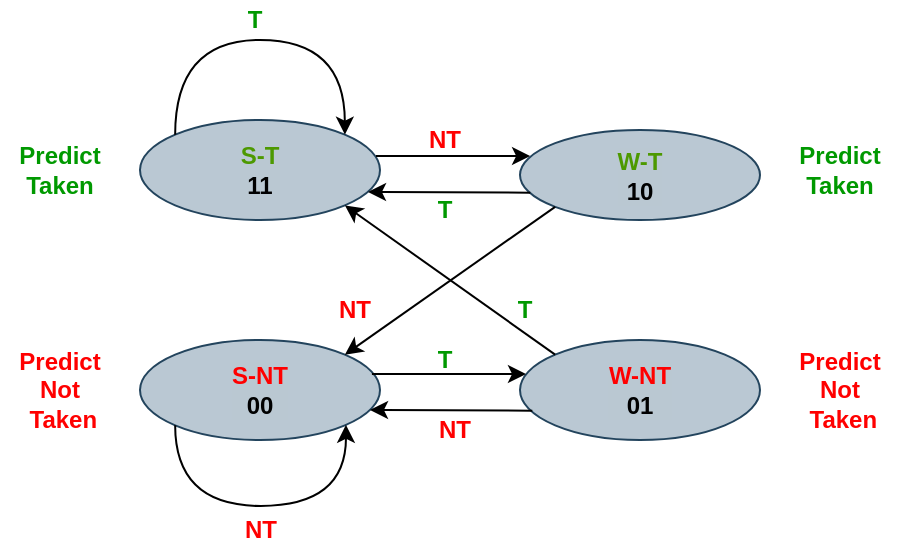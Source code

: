 <mxfile version="18.1.1" type="device"><diagram id="YlYlQi99g8IVTDB6wedQ" name="Page-1"><mxGraphModel dx="599" dy="299" grid="1" gridSize="5" guides="1" tooltips="1" connect="1" arrows="1" fold="1" page="1" pageScale="1" pageWidth="850" pageHeight="1100" math="0" shadow="0"><root><mxCell id="0"/><mxCell id="1" parent="0"/><mxCell id="YGZzry71l9wYkAwDeToe-1" value="&lt;font color=&quot;#4d9900&quot;&gt;S-T&lt;/font&gt;&lt;br&gt;11" style="ellipse;whiteSpace=wrap;html=1;fontStyle=1;labelBackgroundColor=#bac8d2;fillColor=#bac8d3;strokeColor=#23445d;" vertex="1" parent="1"><mxGeometry x="200" y="150" width="120" height="50" as="geometry"/></mxCell><mxCell id="YGZzry71l9wYkAwDeToe-2" value="&lt;font color=&quot;#4d9900&quot;&gt;W-T&lt;br&gt;&lt;/font&gt;10" style="ellipse;whiteSpace=wrap;html=1;fontStyle=1;labelBackgroundColor=#bac8d2;fillColor=#bac8d3;strokeColor=#23445d;" vertex="1" parent="1"><mxGeometry x="390" y="155" width="120" height="45" as="geometry"/></mxCell><mxCell id="YGZzry71l9wYkAwDeToe-3" value="&lt;font color=&quot;#ff0000&quot;&gt;W-NT&lt;br&gt;&lt;/font&gt;01" style="ellipse;whiteSpace=wrap;html=1;fontStyle=1;labelBackgroundColor=#bac8d2;fillColor=#bac8d3;strokeColor=#23445d;" vertex="1" parent="1"><mxGeometry x="390" y="260" width="120" height="50" as="geometry"/></mxCell><mxCell id="YGZzry71l9wYkAwDeToe-4" value="&lt;font color=&quot;#ff0000&quot;&gt;S-NT&lt;br&gt;&lt;/font&gt;00" style="ellipse;whiteSpace=wrap;html=1;fontStyle=1;labelBackgroundColor=#bac8d2;fillColor=#bac8d3;strokeColor=#23445d;" vertex="1" parent="1"><mxGeometry x="200" y="260" width="120" height="50" as="geometry"/></mxCell><mxCell id="YGZzry71l9wYkAwDeToe-13" value="" style="edgeStyle=orthogonalEdgeStyle;curved=1;rounded=0;orthogonalLoop=1;jettySize=auto;html=1;exitX=0;exitY=0;exitDx=0;exitDy=0;entryX=1;entryY=0;entryDx=0;entryDy=0;fontStyle=1" edge="1" parent="1" source="YGZzry71l9wYkAwDeToe-1" target="YGZzry71l9wYkAwDeToe-1"><mxGeometry y="10" relative="1" as="geometry"><Array as="points"><mxPoint x="217" y="110"/><mxPoint x="303" y="110"/></Array><mxPoint as="offset"/></mxGeometry></mxCell><mxCell id="YGZzry71l9wYkAwDeToe-14" style="edgeStyle=orthogonalEdgeStyle;curved=1;rounded=0;orthogonalLoop=1;jettySize=auto;html=1;exitX=0;exitY=1;exitDx=0;exitDy=0;fontStyle=1" edge="1" parent="1" source="YGZzry71l9wYkAwDeToe-4" target="YGZzry71l9wYkAwDeToe-4"><mxGeometry relative="1" as="geometry"><mxPoint x="217" y="300" as="sourcePoint"/><mxPoint x="302.792" y="299.996" as="targetPoint"/><Array as="points"><mxPoint x="217" y="343"/><mxPoint x="303" y="343"/></Array></mxGeometry></mxCell><mxCell id="YGZzry71l9wYkAwDeToe-17" value="" style="endArrow=classic;html=1;rounded=0;curved=1;entryX=0.042;entryY=0.289;entryDx=0;entryDy=0;entryPerimeter=0;fontStyle=1" edge="1" parent="1" target="YGZzry71l9wYkAwDeToe-2"><mxGeometry width="50" height="50" relative="1" as="geometry"><mxPoint x="318" y="168" as="sourcePoint"/><mxPoint x="368" y="168" as="targetPoint"/></mxGeometry></mxCell><mxCell id="YGZzry71l9wYkAwDeToe-18" value="" style="endArrow=none;html=1;rounded=0;curved=1;entryX=0.043;entryY=0.696;entryDx=0;entryDy=0;entryPerimeter=0;startArrow=classic;startFill=1;endFill=0;fontStyle=1" edge="1" parent="1" target="YGZzry71l9wYkAwDeToe-2"><mxGeometry width="50" height="50" relative="1" as="geometry"><mxPoint x="314" y="186" as="sourcePoint"/><mxPoint x="393.56" y="186.23" as="targetPoint"/></mxGeometry></mxCell><mxCell id="YGZzry71l9wYkAwDeToe-19" value="" style="endArrow=classic;html=1;rounded=0;curved=1;entryX=0.042;entryY=0.289;entryDx=0;entryDy=0;entryPerimeter=0;fontStyle=1" edge="1" parent="1"><mxGeometry width="50" height="50" relative="1" as="geometry"><mxPoint x="315.96" y="277" as="sourcePoint"/><mxPoint x="393.0" y="277.005" as="targetPoint"/></mxGeometry></mxCell><mxCell id="YGZzry71l9wYkAwDeToe-20" value="" style="endArrow=none;html=1;rounded=0;curved=1;entryX=0.043;entryY=0.696;entryDx=0;entryDy=0;entryPerimeter=0;startArrow=classic;startFill=1;endFill=0;fontStyle=1" edge="1" parent="1"><mxGeometry width="50" height="50" relative="1" as="geometry"><mxPoint x="315" y="295" as="sourcePoint"/><mxPoint x="396.16" y="295.32" as="targetPoint"/></mxGeometry></mxCell><mxCell id="YGZzry71l9wYkAwDeToe-22" value="" style="endArrow=classic;html=1;rounded=0;curved=1;exitX=0;exitY=1;exitDx=0;exitDy=0;entryX=1;entryY=0;entryDx=0;entryDy=0;fontStyle=1" edge="1" parent="1" source="YGZzry71l9wYkAwDeToe-2" target="YGZzry71l9wYkAwDeToe-4"><mxGeometry width="50" height="50" relative="1" as="geometry"><mxPoint x="375" y="275" as="sourcePoint"/><mxPoint x="425" y="225" as="targetPoint"/></mxGeometry></mxCell><mxCell id="YGZzry71l9wYkAwDeToe-23" value="" style="endArrow=classic;html=1;rounded=0;curved=1;exitX=0;exitY=0;exitDx=0;exitDy=0;entryX=1;entryY=1;entryDx=0;entryDy=0;fontStyle=1" edge="1" parent="1" source="YGZzry71l9wYkAwDeToe-3" target="YGZzry71l9wYkAwDeToe-1"><mxGeometry width="50" height="50" relative="1" as="geometry"><mxPoint x="375" y="275" as="sourcePoint"/><mxPoint x="425" y="225" as="targetPoint"/></mxGeometry></mxCell><mxCell id="YGZzry71l9wYkAwDeToe-24" value="NT" style="text;html=1;strokeColor=none;fillColor=none;align=center;verticalAlign=middle;whiteSpace=wrap;rounded=0;fontStyle=1;fontColor=#FF0000;" vertex="1" parent="1"><mxGeometry x="345" y="150" width="15" height="20" as="geometry"/></mxCell><mxCell id="YGZzry71l9wYkAwDeToe-25" value="T" style="text;html=1;align=center;verticalAlign=middle;whiteSpace=wrap;rounded=0;fontStyle=1;fontColor=#009900;" vertex="1" parent="1"><mxGeometry x="345" y="185" width="15" height="20" as="geometry"/></mxCell><mxCell id="YGZzry71l9wYkAwDeToe-26" value="T" style="text;html=1;align=center;verticalAlign=middle;whiteSpace=wrap;rounded=0;fontStyle=1;fontColor=#009900;" vertex="1" parent="1"><mxGeometry x="385" y="235" width="15" height="20" as="geometry"/></mxCell><mxCell id="YGZzry71l9wYkAwDeToe-27" value="NT" style="text;html=1;strokeColor=none;fillColor=none;align=center;verticalAlign=middle;whiteSpace=wrap;rounded=0;fontStyle=1;fontColor=#FF0000;" vertex="1" parent="1"><mxGeometry x="300" y="235" width="15" height="20" as="geometry"/></mxCell><mxCell id="YGZzry71l9wYkAwDeToe-28" value="T" style="text;html=1;align=center;verticalAlign=middle;whiteSpace=wrap;rounded=0;fontStyle=1;fontColor=#009900;" vertex="1" parent="1"><mxGeometry x="345" y="260" width="15" height="20" as="geometry"/></mxCell><mxCell id="YGZzry71l9wYkAwDeToe-29" value="NT" style="text;html=1;strokeColor=none;fillColor=none;align=center;verticalAlign=middle;whiteSpace=wrap;rounded=0;fontStyle=1;fontColor=#FF0000;" vertex="1" parent="1"><mxGeometry x="350" y="295" width="15" height="20" as="geometry"/></mxCell><mxCell id="YGZzry71l9wYkAwDeToe-30" value="NT" style="text;html=1;strokeColor=none;fillColor=none;align=center;verticalAlign=middle;whiteSpace=wrap;rounded=0;fontStyle=1;fontColor=#FF0000;" vertex="1" parent="1"><mxGeometry x="252.5" y="345" width="15" height="20" as="geometry"/></mxCell><mxCell id="YGZzry71l9wYkAwDeToe-31" value="T" style="text;html=1;align=center;verticalAlign=middle;whiteSpace=wrap;rounded=0;fontStyle=1;fontColor=#009900;" vertex="1" parent="1"><mxGeometry x="250" y="90" width="15" height="20" as="geometry"/></mxCell><mxCell id="YGZzry71l9wYkAwDeToe-32" value="Predict Taken" style="text;html=1;align=center;verticalAlign=middle;whiteSpace=wrap;rounded=0;fontStyle=1;fontColor=#009900;" vertex="1" parent="1"><mxGeometry x="130" y="160" width="60" height="30" as="geometry"/></mxCell><mxCell id="YGZzry71l9wYkAwDeToe-33" value="Predict Taken" style="text;html=1;align=center;verticalAlign=middle;whiteSpace=wrap;rounded=0;fontStyle=1;fontColor=#009900;" vertex="1" parent="1"><mxGeometry x="520" y="160" width="60" height="30" as="geometry"/></mxCell><mxCell id="YGZzry71l9wYkAwDeToe-34" value="Predict&lt;br&gt;Not&lt;br&gt;&amp;nbsp;Taken" style="text;html=1;strokeColor=none;fillColor=none;align=center;verticalAlign=middle;whiteSpace=wrap;rounded=0;fontStyle=1;fontColor=#FF0000;" vertex="1" parent="1"><mxGeometry x="520" y="270" width="60" height="30" as="geometry"/></mxCell><mxCell id="YGZzry71l9wYkAwDeToe-35" value="Predict&lt;br&gt;Not&lt;br&gt;&amp;nbsp;Taken" style="text;html=1;strokeColor=none;fillColor=none;align=center;verticalAlign=middle;whiteSpace=wrap;rounded=0;fontStyle=1;fontColor=#FF0000;" vertex="1" parent="1"><mxGeometry x="145" y="270" width="30" height="30" as="geometry"/></mxCell></root></mxGraphModel></diagram></mxfile>